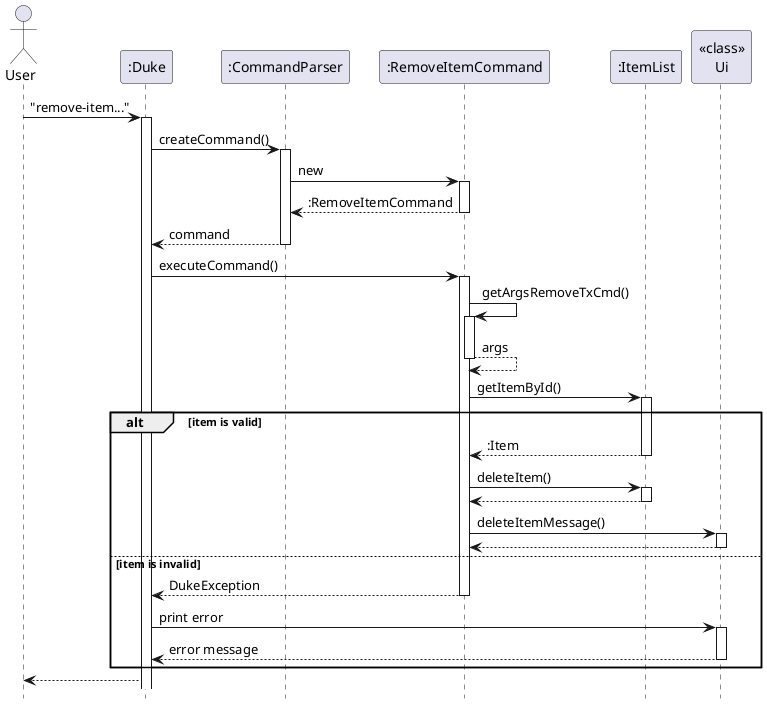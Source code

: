 @startuml
hide footbox

Actor User
"User" -> ":Duke": "remove-item..."
activate ":Duke"
":Duke" -> ":CommandParser": createCommand()
activate ":CommandParser"
":CommandParser" -> ":RemoveItemCommand": new
activate ":RemoveItemCommand"
return :RemoveItemCommand
":CommandParser" --> ":Duke": command
deactivate

":Duke" -> ":RemoveItemCommand" : executeCommand()
activate ":RemoveItemCommand"
":RemoveItemCommand" -> ":RemoveItemCommand": getArgsRemoveTxCmd()
activate ":RemoveItemCommand"
return args
    ":RemoveItemCommand" -> ":ItemList": getItemById()
    activate ":ItemList"
alt item is valid
    ":ItemList" --> ":RemoveItemCommand": :Item
    deactivate ":ItemList"
    ":RemoveItemCommand" -> ":ItemList": deleteItem()
    activate ":ItemList"
    return
    ":RemoveItemCommand" -> "<<class>>\nUi": deleteItemMessage()
    activate "<<class>>\nUi"
    return
    deactivate "<<class>>\nUi"
    deactivate ":ItemList"
else item is invalid
    ":RemoveItemCommand" --> ":Duke" : DukeException
    deactivate ":RemoveItemCommand"
    ":Duke" -> "<<class>>\nUi" : print error
    activate "<<class>>\nUi"
    "<<class>>\nUi" --> ":Duke" : error message
    deactivate "<<class>>\nUi"
end
deactivate ":RemoveItemCommand"
":Duke" --> "User"
@enduml